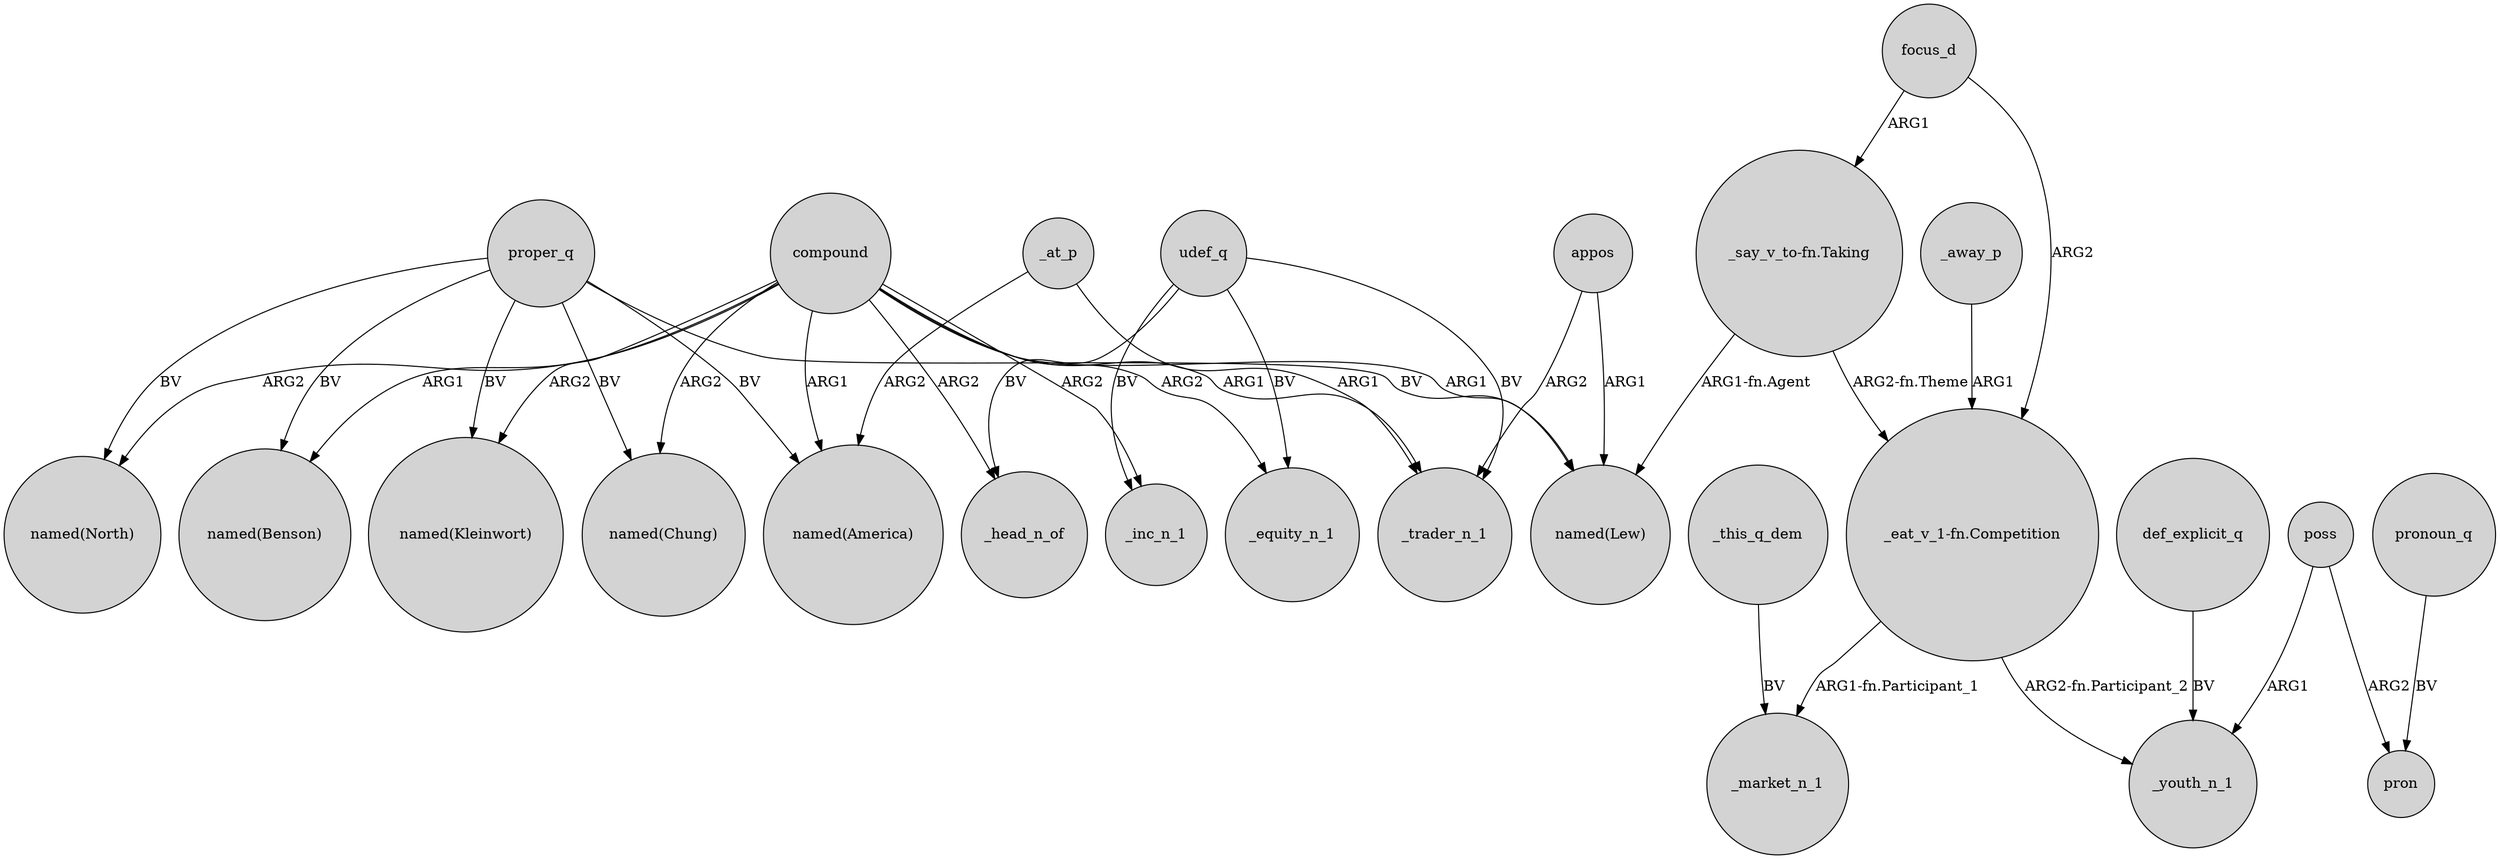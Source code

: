 digraph {
	node [shape=circle style=filled]
	"_say_v_to-fn.Taking" -> "named(Lew)" [label="ARG1-fn.Agent"]
	"_eat_v_1-fn.Competition" -> _market_n_1 [label="ARG1-fn.Participant_1"]
	proper_q -> "named(Lew)" [label=BV]
	compound -> "named(Chung)" [label=ARG2]
	_at_p -> _trader_n_1 [label=ARG1]
	proper_q -> "named(North)" [label=BV]
	focus_d -> "_say_v_to-fn.Taking" [label=ARG1]
	compound -> "named(America)" [label=ARG1]
	proper_q -> "named(Benson)" [label=BV]
	_away_p -> "_eat_v_1-fn.Competition" [label=ARG1]
	"_eat_v_1-fn.Competition" -> _youth_n_1 [label="ARG2-fn.Participant_2"]
	compound -> _trader_n_1 [label=ARG1]
	compound -> "named(Kleinwort)" [label=ARG2]
	def_explicit_q -> _youth_n_1 [label=BV]
	udef_q -> _equity_n_1 [label=BV]
	appos -> _trader_n_1 [label=ARG2]
	compound -> "named(Benson)" [label=ARG1]
	proper_q -> "named(America)" [label=BV]
	compound -> _equity_n_1 [label=ARG2]
	appos -> "named(Lew)" [label=ARG1]
	udef_q -> _head_n_of [label=BV]
	pronoun_q -> pron [label=BV]
	udef_q -> _inc_n_1 [label=BV]
	udef_q -> _trader_n_1 [label=BV]
	_this_q_dem -> _market_n_1 [label=BV]
	poss -> pron [label=ARG2]
	compound -> _inc_n_1 [label=ARG2]
	"_say_v_to-fn.Taking" -> "_eat_v_1-fn.Competition" [label="ARG2-fn.Theme"]
	_at_p -> "named(America)" [label=ARG2]
	proper_q -> "named(Chung)" [label=BV]
	proper_q -> "named(Kleinwort)" [label=BV]
	focus_d -> "_eat_v_1-fn.Competition" [label=ARG2]
	compound -> _head_n_of [label=ARG2]
	compound -> "named(North)" [label=ARG2]
	poss -> _youth_n_1 [label=ARG1]
	compound -> "named(Lew)" [label=ARG1]
}
